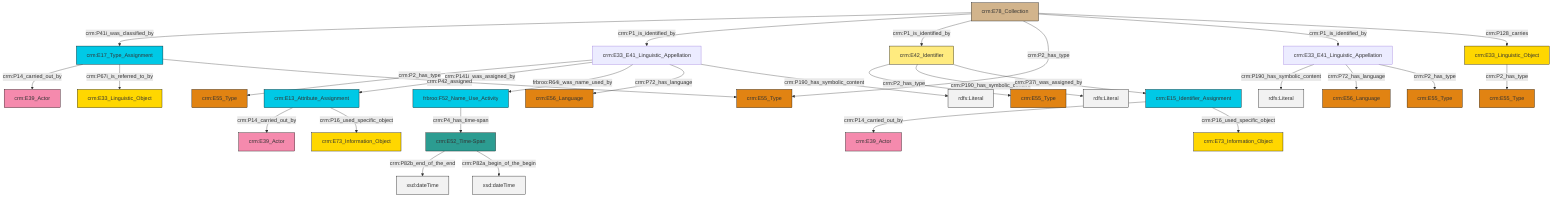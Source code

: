 graph TD
classDef Literal fill:#f2f2f2,stroke:#000000;
classDef CRM_Entity fill:#FFFFFF,stroke:#000000;
classDef Temporal_Entity fill:#00C9E6, stroke:#000000;
classDef Type fill:#E18312, stroke:#000000;
classDef Time-Span fill:#2C9C91, stroke:#000000;
classDef Appellation fill:#FFEB7F, stroke:#000000;
classDef Place fill:#008836, stroke:#000000;
classDef Persistent_Item fill:#B266B2, stroke:#000000;
classDef Conceptual_Object fill:#FFD700, stroke:#000000;
classDef Physical_Thing fill:#D2B48C, stroke:#000000;
classDef Actor fill:#f58aad, stroke:#000000;
classDef PC_Classes fill:#4ce600, stroke:#000000;
classDef Multi fill:#cccccc,stroke:#000000;

2["crm:E17_Type_Assignment"]:::Temporal_Entity -->|crm:P14_carried_out_by| 3["crm:E39_Actor"]:::Actor
6["crm:E42_Identifier"]:::Appellation -->|crm:P2_has_type| 7["crm:E55_Type"]:::Type
9["crm:E33_E41_Linguistic_Appellation"]:::Default -->|crm:P190_has_symbolic_content| 10[rdfs:Literal]:::Literal
11["crm:E33_E41_Linguistic_Appellation"]:::Default -->|crm:P2_has_type| 12["crm:E55_Type"]:::Type
4["crm:E78_Collection"]:::Physical_Thing -->|crm:P41i_was_classified_by| 2["crm:E17_Type_Assignment"]:::Temporal_Entity
4["crm:E78_Collection"]:::Physical_Thing -->|crm:P1_is_identified_by| 11["crm:E33_E41_Linguistic_Appellation"]:::Default
4["crm:E78_Collection"]:::Physical_Thing -->|crm:P1_is_identified_by| 6["crm:E42_Identifier"]:::Appellation
9["crm:E33_E41_Linguistic_Appellation"]:::Default -->|crm:P72_has_language| 18["crm:E56_Language"]:::Type
9["crm:E33_E41_Linguistic_Appellation"]:::Default -->|crm:P2_has_type| 0["crm:E55_Type"]:::Type
19["crm:E33_Linguistic_Object"]:::Conceptual_Object -->|crm:P2_has_type| 20["crm:E55_Type"]:::Type
2["crm:E17_Type_Assignment"]:::Temporal_Entity -->|crm:P67i_is_referred_to_by| 21["crm:E33_Linguistic_Object"]:::Conceptual_Object
24["crm:E52_Time-Span"]:::Time-Span -->|crm:P82b_end_of_the_end| 26[xsd:dateTime]:::Literal
16["crm:E15_Identifier_Assignment"]:::Temporal_Entity -->|crm:P14_carried_out_by| 28["crm:E39_Actor"]:::Actor
11["crm:E33_E41_Linguistic_Appellation"]:::Default -->|crm:P141i_was_assigned_by| 29["crm:E13_Attribute_Assignment"]:::Temporal_Entity
11["crm:E33_E41_Linguistic_Appellation"]:::Default -->|frbroo:R64i_was_name_used_by| 22["frbroo:F52_Name_Use_Activity"]:::Temporal_Entity
22["frbroo:F52_Name_Use_Activity"]:::Temporal_Entity -->|crm:P4_has_time-span| 24["crm:E52_Time-Span"]:::Time-Span
6["crm:E42_Identifier"]:::Appellation -->|crm:P190_has_symbolic_content| 33[rdfs:Literal]:::Literal
6["crm:E42_Identifier"]:::Appellation -->|crm:P37i_was_assigned_by| 16["crm:E15_Identifier_Assignment"]:::Temporal_Entity
2["crm:E17_Type_Assignment"]:::Temporal_Entity -->|crm:P42_assigned| 38["crm:E55_Type"]:::Type
4["crm:E78_Collection"]:::Physical_Thing -->|crm:P2_has_type| 38["crm:E55_Type"]:::Type
16["crm:E15_Identifier_Assignment"]:::Temporal_Entity -->|crm:P16_used_specific_object| 42["crm:E73_Information_Object"]:::Conceptual_Object
24["crm:E52_Time-Span"]:::Time-Span -->|crm:P82a_begin_of_the_begin| 44[xsd:dateTime]:::Literal
4["crm:E78_Collection"]:::Physical_Thing -->|crm:P1_is_identified_by| 9["crm:E33_E41_Linguistic_Appellation"]:::Default
11["crm:E33_E41_Linguistic_Appellation"]:::Default -->|crm:P72_has_language| 14["crm:E56_Language"]:::Type
29["crm:E13_Attribute_Assignment"]:::Temporal_Entity -->|crm:P14_carried_out_by| 34["crm:E39_Actor"]:::Actor
4["crm:E78_Collection"]:::Physical_Thing -->|crm:P128_carries| 19["crm:E33_Linguistic_Object"]:::Conceptual_Object
29["crm:E13_Attribute_Assignment"]:::Temporal_Entity -->|crm:P16_used_specific_object| 49["crm:E73_Information_Object"]:::Conceptual_Object
11["crm:E33_E41_Linguistic_Appellation"]:::Default -->|crm:P190_has_symbolic_content| 51[rdfs:Literal]:::Literal
